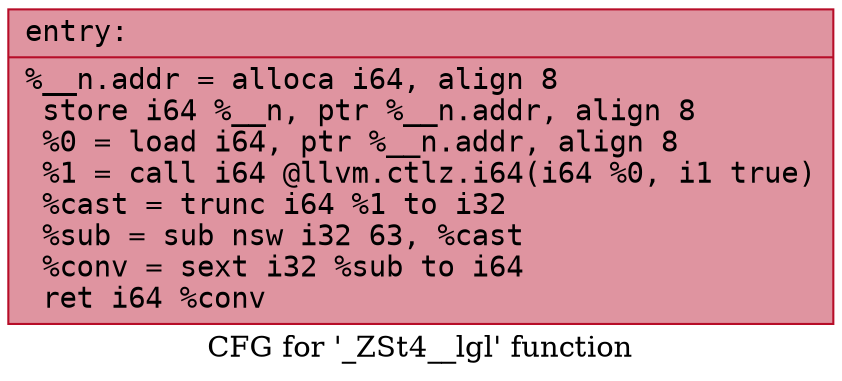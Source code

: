 digraph "CFG for '_ZSt4__lgl' function" {
	label="CFG for '_ZSt4__lgl' function";

	Node0x55aea9350140 [shape=record,color="#b70d28ff", style=filled, fillcolor="#b70d2870" fontname="Courier",label="{entry:\l|  %__n.addr = alloca i64, align 8\l  store i64 %__n, ptr %__n.addr, align 8\l  %0 = load i64, ptr %__n.addr, align 8\l  %1 = call i64 @llvm.ctlz.i64(i64 %0, i1 true)\l  %cast = trunc i64 %1 to i32\l  %sub = sub nsw i32 63, %cast\l  %conv = sext i32 %sub to i64\l  ret i64 %conv\l}"];
}

